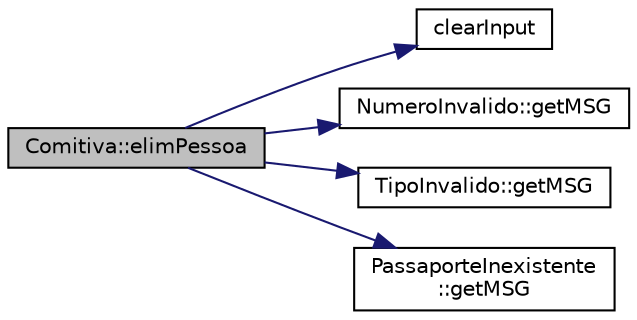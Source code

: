 digraph "Comitiva::elimPessoa"
{
 // LATEX_PDF_SIZE
  edge [fontname="Helvetica",fontsize="10",labelfontname="Helvetica",labelfontsize="10"];
  node [fontname="Helvetica",fontsize="10",shape=record];
  rankdir="LR";
  Node1 [label="Comitiva::elimPessoa",height=0.2,width=0.4,color="black", fillcolor="grey75", style="filled", fontcolor="black",tooltip="Esta função elimina uma Pessoa do vetor \"pessoas\"."];
  Node1 -> Node2 [color="midnightblue",fontsize="10",style="solid",fontname="Helvetica"];
  Node2 [label="clearInput",height=0.2,width=0.4,color="black", fillcolor="white", style="filled",URL="$utils_8cpp.html#a5d555657ce648c1a47abb70f1029589d",tooltip="Limpa o input buffer."];
  Node1 -> Node3 [color="midnightblue",fontsize="10",style="solid",fontname="Helvetica"];
  Node3 [label="NumeroInvalido::getMSG",height=0.2,width=0.4,color="black", fillcolor="white", style="filled",URL="$class_numero_invalido.html#a5c448d3329c6ac238680652aeeaef4c7",tooltip="Esta função retorna a mensagem de erro de número inválido."];
  Node1 -> Node4 [color="midnightblue",fontsize="10",style="solid",fontname="Helvetica"];
  Node4 [label="TipoInvalido::getMSG",height=0.2,width=0.4,color="black", fillcolor="white", style="filled",URL="$class_tipo_invalido.html#a2ab2856e2ba29b748798c49216ce0242",tooltip="Esta função retorna a mensagem de erro de tipo inválido."];
  Node1 -> Node5 [color="midnightblue",fontsize="10",style="solid",fontname="Helvetica"];
  Node5 [label="PassaporteInexistente\l::getMSG",height=0.2,width=0.4,color="black", fillcolor="white", style="filled",URL="$class_passaporte_inexistente.html#ad7979791a4d7344befa52c364497f3eb",tooltip="Esta função retorna a mensagem de erro de passaporte inexistente."];
}
